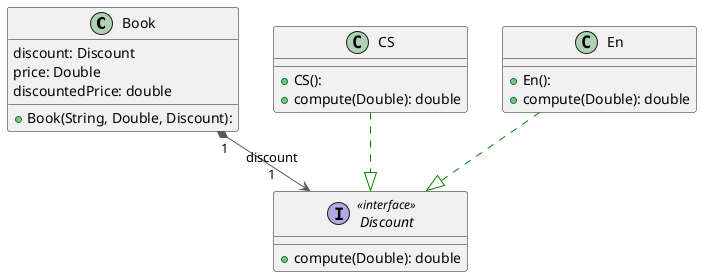 @startuml




class Book {
  + Book(String, Double, Discount): 
   discount: Discount
   price: Double
   discountedPrice: double
}

interface Discount << interface >> {
  + compute(Double): double
}

class CS {
  + CS(): 
  + compute(Double): double
}

class En {
  + En(): 
  + compute(Double): double
}

Book     "1" *-[#595959,plain]-> "discount\n1" Discount 
CS        -[#008200,dashed]-^  Discount 
En        -[#008200,dashed]-^  Discount 
@enduml
